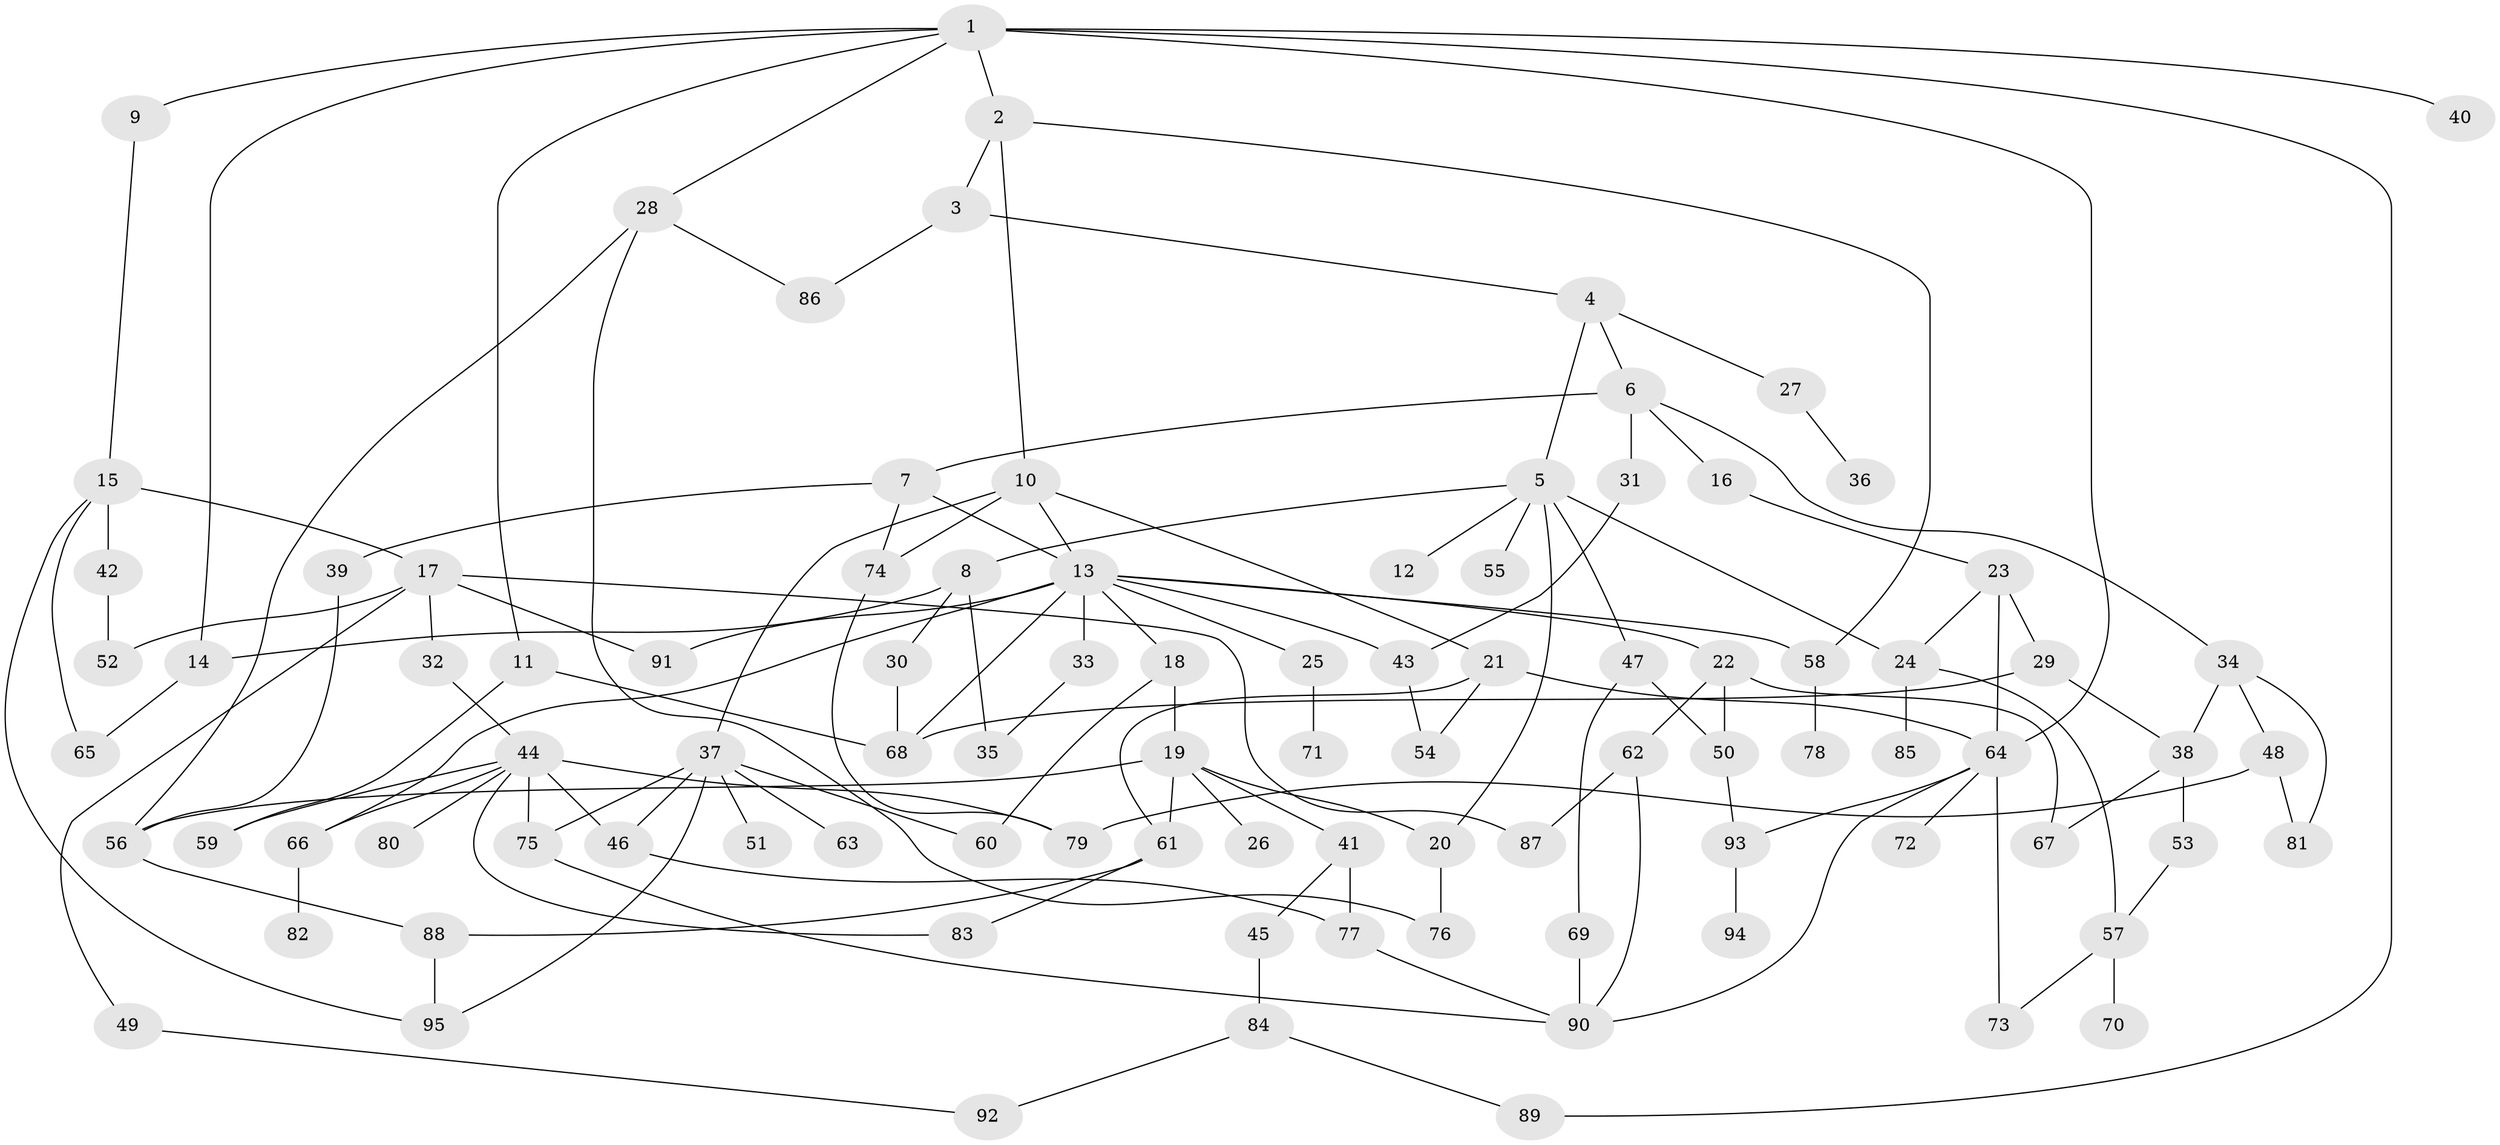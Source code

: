 // Generated by graph-tools (version 1.1) at 2025/25/03/09/25 03:25:29]
// undirected, 95 vertices, 142 edges
graph export_dot {
graph [start="1"]
  node [color=gray90,style=filled];
  1;
  2;
  3;
  4;
  5;
  6;
  7;
  8;
  9;
  10;
  11;
  12;
  13;
  14;
  15;
  16;
  17;
  18;
  19;
  20;
  21;
  22;
  23;
  24;
  25;
  26;
  27;
  28;
  29;
  30;
  31;
  32;
  33;
  34;
  35;
  36;
  37;
  38;
  39;
  40;
  41;
  42;
  43;
  44;
  45;
  46;
  47;
  48;
  49;
  50;
  51;
  52;
  53;
  54;
  55;
  56;
  57;
  58;
  59;
  60;
  61;
  62;
  63;
  64;
  65;
  66;
  67;
  68;
  69;
  70;
  71;
  72;
  73;
  74;
  75;
  76;
  77;
  78;
  79;
  80;
  81;
  82;
  83;
  84;
  85;
  86;
  87;
  88;
  89;
  90;
  91;
  92;
  93;
  94;
  95;
  1 -- 2;
  1 -- 9;
  1 -- 11;
  1 -- 28;
  1 -- 40;
  1 -- 89;
  1 -- 64;
  1 -- 14;
  2 -- 3;
  2 -- 10;
  2 -- 58;
  3 -- 4;
  3 -- 86;
  4 -- 5;
  4 -- 6;
  4 -- 27;
  5 -- 8;
  5 -- 12;
  5 -- 20;
  5 -- 47;
  5 -- 55;
  5 -- 24;
  6 -- 7;
  6 -- 16;
  6 -- 31;
  6 -- 34;
  7 -- 13;
  7 -- 39;
  7 -- 74;
  8 -- 14;
  8 -- 30;
  8 -- 35;
  9 -- 15;
  10 -- 21;
  10 -- 37;
  10 -- 74;
  10 -- 13;
  11 -- 59;
  11 -- 68;
  13 -- 18;
  13 -- 22;
  13 -- 25;
  13 -- 33;
  13 -- 66;
  13 -- 43;
  13 -- 68;
  13 -- 58;
  13 -- 91;
  14 -- 65;
  15 -- 17;
  15 -- 42;
  15 -- 65;
  15 -- 95;
  16 -- 23;
  17 -- 32;
  17 -- 49;
  17 -- 91;
  17 -- 87;
  17 -- 52;
  18 -- 19;
  18 -- 60;
  19 -- 26;
  19 -- 41;
  19 -- 61;
  19 -- 56;
  19 -- 20;
  20 -- 76;
  21 -- 54;
  21 -- 61;
  21 -- 64;
  22 -- 62;
  22 -- 67;
  22 -- 50;
  23 -- 24;
  23 -- 29;
  23 -- 64;
  24 -- 85;
  24 -- 57;
  25 -- 71;
  27 -- 36;
  28 -- 56;
  28 -- 76;
  28 -- 86;
  29 -- 38;
  29 -- 68;
  30 -- 68;
  31 -- 43;
  32 -- 44;
  33 -- 35;
  34 -- 48;
  34 -- 81;
  34 -- 38;
  37 -- 51;
  37 -- 63;
  37 -- 60;
  37 -- 75;
  37 -- 46;
  37 -- 95;
  38 -- 53;
  38 -- 67;
  39 -- 56;
  41 -- 45;
  41 -- 77;
  42 -- 52;
  43 -- 54;
  44 -- 46;
  44 -- 66;
  44 -- 75;
  44 -- 79;
  44 -- 80;
  44 -- 59;
  44 -- 83;
  45 -- 84;
  46 -- 77;
  47 -- 50;
  47 -- 69;
  48 -- 81;
  48 -- 79;
  49 -- 92;
  50 -- 93;
  53 -- 57;
  56 -- 88;
  57 -- 70;
  57 -- 73;
  58 -- 78;
  61 -- 83;
  61 -- 88;
  62 -- 87;
  62 -- 90;
  64 -- 72;
  64 -- 90;
  64 -- 93;
  64 -- 73;
  66 -- 82;
  69 -- 90;
  74 -- 79;
  75 -- 90;
  77 -- 90;
  84 -- 92;
  84 -- 89;
  88 -- 95;
  93 -- 94;
}
